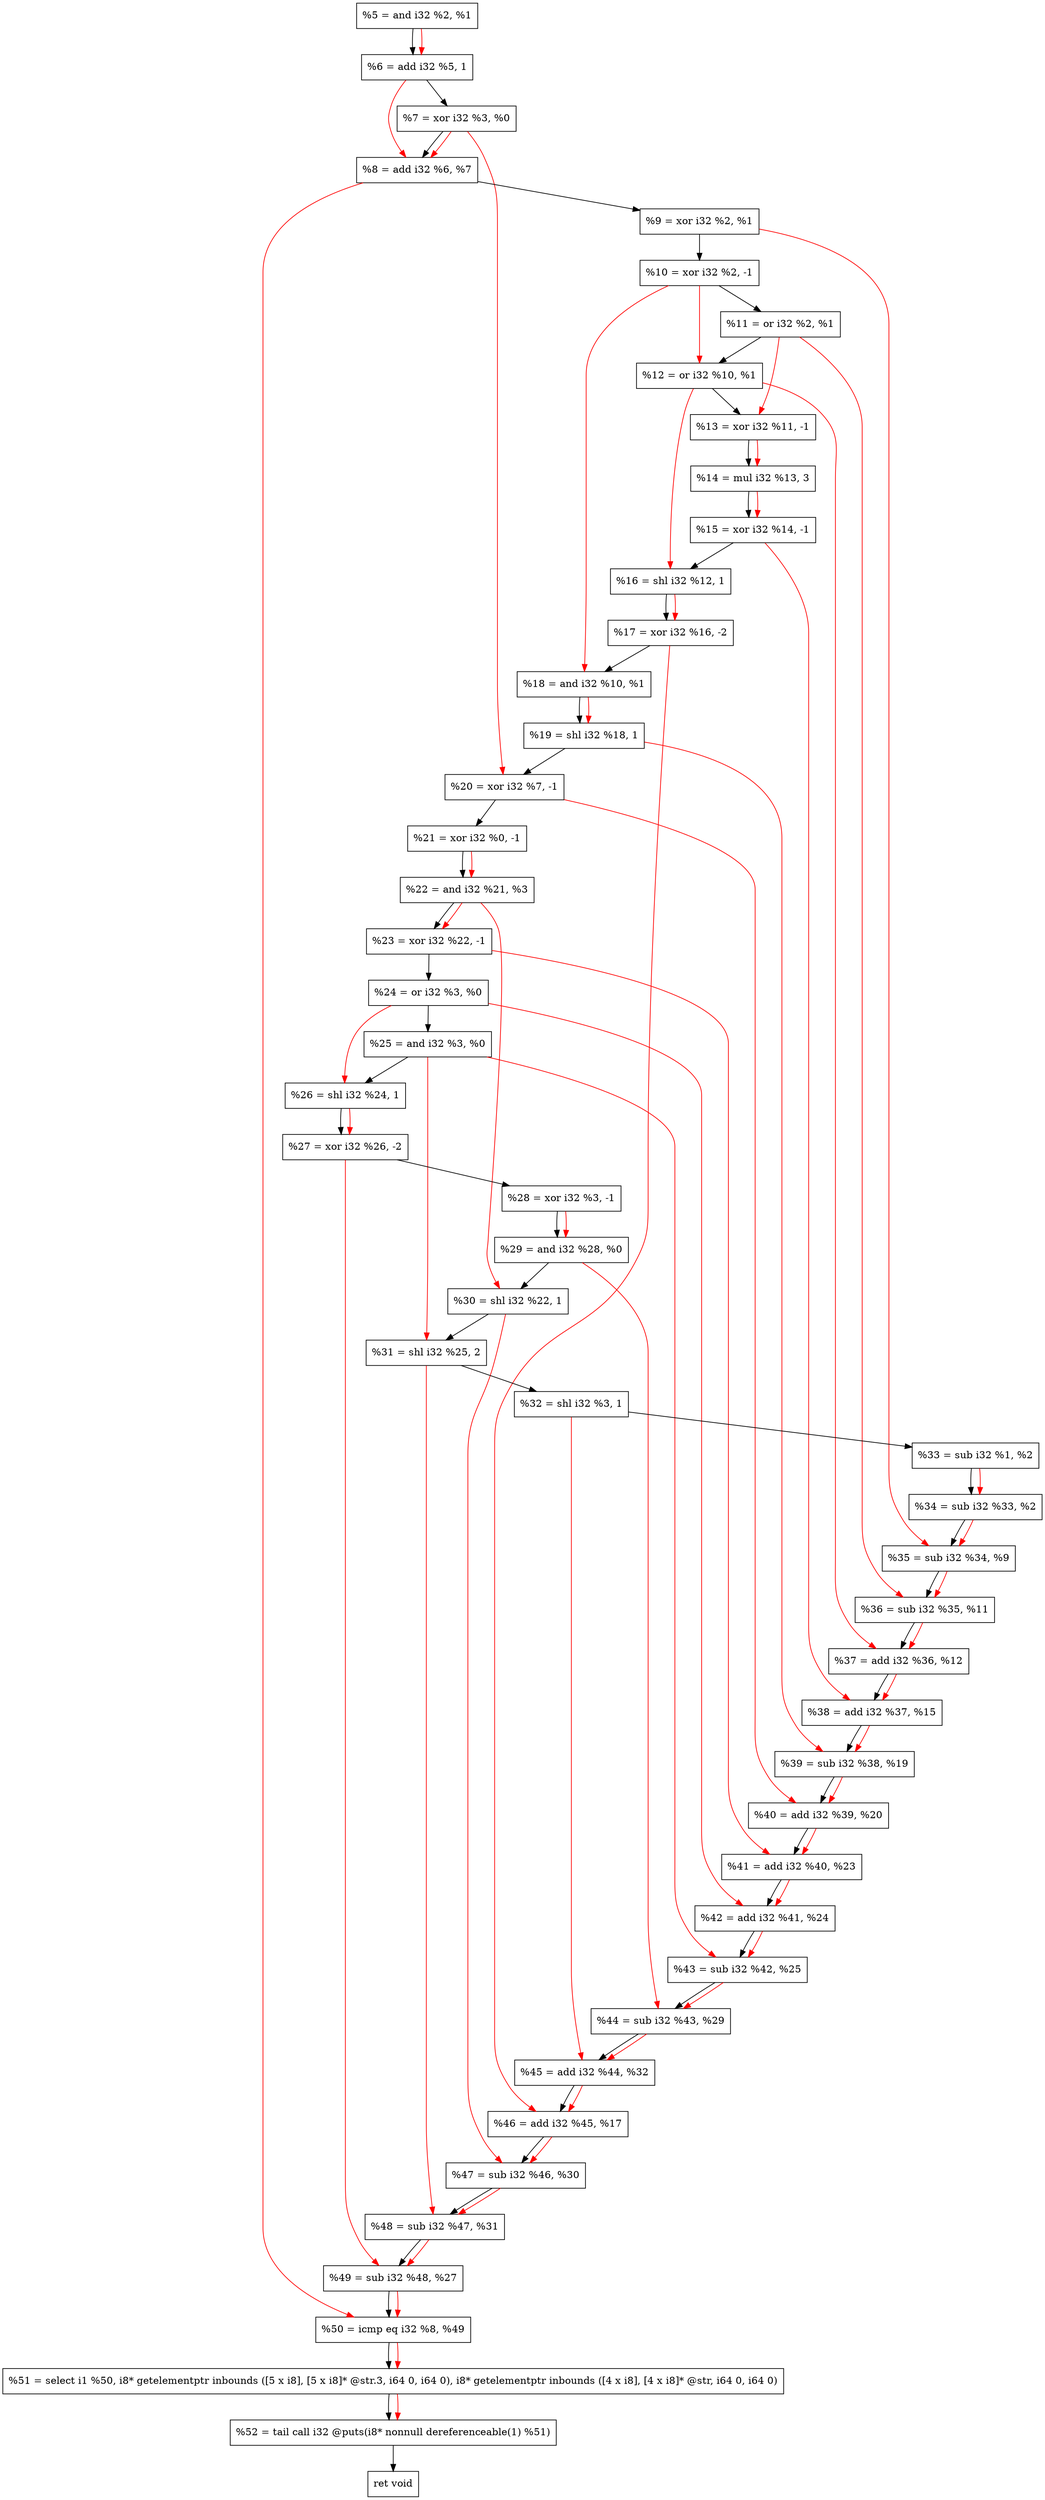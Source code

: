 digraph "DFG for'crackme' function" {
	Node0x19a8720[shape=record, label="  %5 = and i32 %2, %1"];
	Node0x19a8da0[shape=record, label="  %6 = add i32 %5, 1"];
	Node0x19a8e10[shape=record, label="  %7 = xor i32 %3, %0"];
	Node0x19a8e80[shape=record, label="  %8 = add i32 %6, %7"];
	Node0x19a8ef0[shape=record, label="  %9 = xor i32 %2, %1"];
	Node0x19a8f90[shape=record, label="  %10 = xor i32 %2, -1"];
	Node0x19a9000[shape=record, label="  %11 = or i32 %2, %1"];
	Node0x19a9070[shape=record, label="  %12 = or i32 %10, %1"];
	Node0x19a90e0[shape=record, label="  %13 = xor i32 %11, -1"];
	Node0x19a9180[shape=record, label="  %14 = mul i32 %13, 3"];
	Node0x19a91f0[shape=record, label="  %15 = xor i32 %14, -1"];
	Node0x19a9260[shape=record, label="  %16 = shl i32 %12, 1"];
	Node0x19a9300[shape=record, label="  %17 = xor i32 %16, -2"];
	Node0x19a9370[shape=record, label="  %18 = and i32 %10, %1"];
	Node0x19a93e0[shape=record, label="  %19 = shl i32 %18, 1"];
	Node0x19a9450[shape=record, label="  %20 = xor i32 %7, -1"];
	Node0x19a94c0[shape=record, label="  %21 = xor i32 %0, -1"];
	Node0x19a9530[shape=record, label="  %22 = and i32 %21, %3"];
	Node0x19a95a0[shape=record, label="  %23 = xor i32 %22, -1"];
	Node0x19a9610[shape=record, label="  %24 = or i32 %3, %0"];
	Node0x19a9680[shape=record, label="  %25 = and i32 %3, %0"];
	Node0x19a96f0[shape=record, label="  %26 = shl i32 %24, 1"];
	Node0x19a9760[shape=record, label="  %27 = xor i32 %26, -2"];
	Node0x19a97d0[shape=record, label="  %28 = xor i32 %3, -1"];
	Node0x19a9840[shape=record, label="  %29 = and i32 %28, %0"];
	Node0x19a98b0[shape=record, label="  %30 = shl i32 %22, 1"];
	Node0x19a9950[shape=record, label="  %31 = shl i32 %25, 2"];
	Node0x19a99c0[shape=record, label="  %32 = shl i32 %3, 1"];
	Node0x19a9c40[shape=record, label="  %33 = sub i32 %1, %2"];
	Node0x19a9cb0[shape=record, label="  %34 = sub i32 %33, %2"];
	Node0x19a9d20[shape=record, label="  %35 = sub i32 %34, %9"];
	Node0x19a9d90[shape=record, label="  %36 = sub i32 %35, %11"];
	Node0x19a9e00[shape=record, label="  %37 = add i32 %36, %12"];
	Node0x19a9e70[shape=record, label="  %38 = add i32 %37, %15"];
	Node0x19a9ee0[shape=record, label="  %39 = sub i32 %38, %19"];
	Node0x19a9f50[shape=record, label="  %40 = add i32 %39, %20"];
	Node0x19a9fc0[shape=record, label="  %41 = add i32 %40, %23"];
	Node0x19aa030[shape=record, label="  %42 = add i32 %41, %24"];
	Node0x19aa0a0[shape=record, label="  %43 = sub i32 %42, %25"];
	Node0x19aa110[shape=record, label="  %44 = sub i32 %43, %29"];
	Node0x19aa180[shape=record, label="  %45 = add i32 %44, %32"];
	Node0x19aa1f0[shape=record, label="  %46 = add i32 %45, %17"];
	Node0x19aa260[shape=record, label="  %47 = sub i32 %46, %30"];
	Node0x19aa2d0[shape=record, label="  %48 = sub i32 %47, %31"];
	Node0x19aa340[shape=record, label="  %49 = sub i32 %48, %27"];
	Node0x19aa3b0[shape=record, label="  %50 = icmp eq i32 %8, %49"];
	Node0x1949268[shape=record, label="  %51 = select i1 %50, i8* getelementptr inbounds ([5 x i8], [5 x i8]* @str.3, i64 0, i64 0), i8* getelementptr inbounds ([4 x i8], [4 x i8]* @str, i64 0, i64 0)"];
	Node0x19aa850[shape=record, label="  %52 = tail call i32 @puts(i8* nonnull dereferenceable(1) %51)"];
	Node0x19aa8a0[shape=record, label="  ret void"];
	Node0x19a8720 -> Node0x19a8da0;
	Node0x19a8da0 -> Node0x19a8e10;
	Node0x19a8e10 -> Node0x19a8e80;
	Node0x19a8e80 -> Node0x19a8ef0;
	Node0x19a8ef0 -> Node0x19a8f90;
	Node0x19a8f90 -> Node0x19a9000;
	Node0x19a9000 -> Node0x19a9070;
	Node0x19a9070 -> Node0x19a90e0;
	Node0x19a90e0 -> Node0x19a9180;
	Node0x19a9180 -> Node0x19a91f0;
	Node0x19a91f0 -> Node0x19a9260;
	Node0x19a9260 -> Node0x19a9300;
	Node0x19a9300 -> Node0x19a9370;
	Node0x19a9370 -> Node0x19a93e0;
	Node0x19a93e0 -> Node0x19a9450;
	Node0x19a9450 -> Node0x19a94c0;
	Node0x19a94c0 -> Node0x19a9530;
	Node0x19a9530 -> Node0x19a95a0;
	Node0x19a95a0 -> Node0x19a9610;
	Node0x19a9610 -> Node0x19a9680;
	Node0x19a9680 -> Node0x19a96f0;
	Node0x19a96f0 -> Node0x19a9760;
	Node0x19a9760 -> Node0x19a97d0;
	Node0x19a97d0 -> Node0x19a9840;
	Node0x19a9840 -> Node0x19a98b0;
	Node0x19a98b0 -> Node0x19a9950;
	Node0x19a9950 -> Node0x19a99c0;
	Node0x19a99c0 -> Node0x19a9c40;
	Node0x19a9c40 -> Node0x19a9cb0;
	Node0x19a9cb0 -> Node0x19a9d20;
	Node0x19a9d20 -> Node0x19a9d90;
	Node0x19a9d90 -> Node0x19a9e00;
	Node0x19a9e00 -> Node0x19a9e70;
	Node0x19a9e70 -> Node0x19a9ee0;
	Node0x19a9ee0 -> Node0x19a9f50;
	Node0x19a9f50 -> Node0x19a9fc0;
	Node0x19a9fc0 -> Node0x19aa030;
	Node0x19aa030 -> Node0x19aa0a0;
	Node0x19aa0a0 -> Node0x19aa110;
	Node0x19aa110 -> Node0x19aa180;
	Node0x19aa180 -> Node0x19aa1f0;
	Node0x19aa1f0 -> Node0x19aa260;
	Node0x19aa260 -> Node0x19aa2d0;
	Node0x19aa2d0 -> Node0x19aa340;
	Node0x19aa340 -> Node0x19aa3b0;
	Node0x19aa3b0 -> Node0x1949268;
	Node0x1949268 -> Node0x19aa850;
	Node0x19aa850 -> Node0x19aa8a0;
edge [color=red]
	Node0x19a8720 -> Node0x19a8da0;
	Node0x19a8da0 -> Node0x19a8e80;
	Node0x19a8e10 -> Node0x19a8e80;
	Node0x19a8f90 -> Node0x19a9070;
	Node0x19a9000 -> Node0x19a90e0;
	Node0x19a90e0 -> Node0x19a9180;
	Node0x19a9180 -> Node0x19a91f0;
	Node0x19a9070 -> Node0x19a9260;
	Node0x19a9260 -> Node0x19a9300;
	Node0x19a8f90 -> Node0x19a9370;
	Node0x19a9370 -> Node0x19a93e0;
	Node0x19a8e10 -> Node0x19a9450;
	Node0x19a94c0 -> Node0x19a9530;
	Node0x19a9530 -> Node0x19a95a0;
	Node0x19a9610 -> Node0x19a96f0;
	Node0x19a96f0 -> Node0x19a9760;
	Node0x19a97d0 -> Node0x19a9840;
	Node0x19a9530 -> Node0x19a98b0;
	Node0x19a9680 -> Node0x19a9950;
	Node0x19a9c40 -> Node0x19a9cb0;
	Node0x19a9cb0 -> Node0x19a9d20;
	Node0x19a8ef0 -> Node0x19a9d20;
	Node0x19a9d20 -> Node0x19a9d90;
	Node0x19a9000 -> Node0x19a9d90;
	Node0x19a9d90 -> Node0x19a9e00;
	Node0x19a9070 -> Node0x19a9e00;
	Node0x19a9e00 -> Node0x19a9e70;
	Node0x19a91f0 -> Node0x19a9e70;
	Node0x19a9e70 -> Node0x19a9ee0;
	Node0x19a93e0 -> Node0x19a9ee0;
	Node0x19a9ee0 -> Node0x19a9f50;
	Node0x19a9450 -> Node0x19a9f50;
	Node0x19a9f50 -> Node0x19a9fc0;
	Node0x19a95a0 -> Node0x19a9fc0;
	Node0x19a9fc0 -> Node0x19aa030;
	Node0x19a9610 -> Node0x19aa030;
	Node0x19aa030 -> Node0x19aa0a0;
	Node0x19a9680 -> Node0x19aa0a0;
	Node0x19aa0a0 -> Node0x19aa110;
	Node0x19a9840 -> Node0x19aa110;
	Node0x19aa110 -> Node0x19aa180;
	Node0x19a99c0 -> Node0x19aa180;
	Node0x19aa180 -> Node0x19aa1f0;
	Node0x19a9300 -> Node0x19aa1f0;
	Node0x19aa1f0 -> Node0x19aa260;
	Node0x19a98b0 -> Node0x19aa260;
	Node0x19aa260 -> Node0x19aa2d0;
	Node0x19a9950 -> Node0x19aa2d0;
	Node0x19aa2d0 -> Node0x19aa340;
	Node0x19a9760 -> Node0x19aa340;
	Node0x19a8e80 -> Node0x19aa3b0;
	Node0x19aa340 -> Node0x19aa3b0;
	Node0x19aa3b0 -> Node0x1949268;
	Node0x1949268 -> Node0x19aa850;
}

